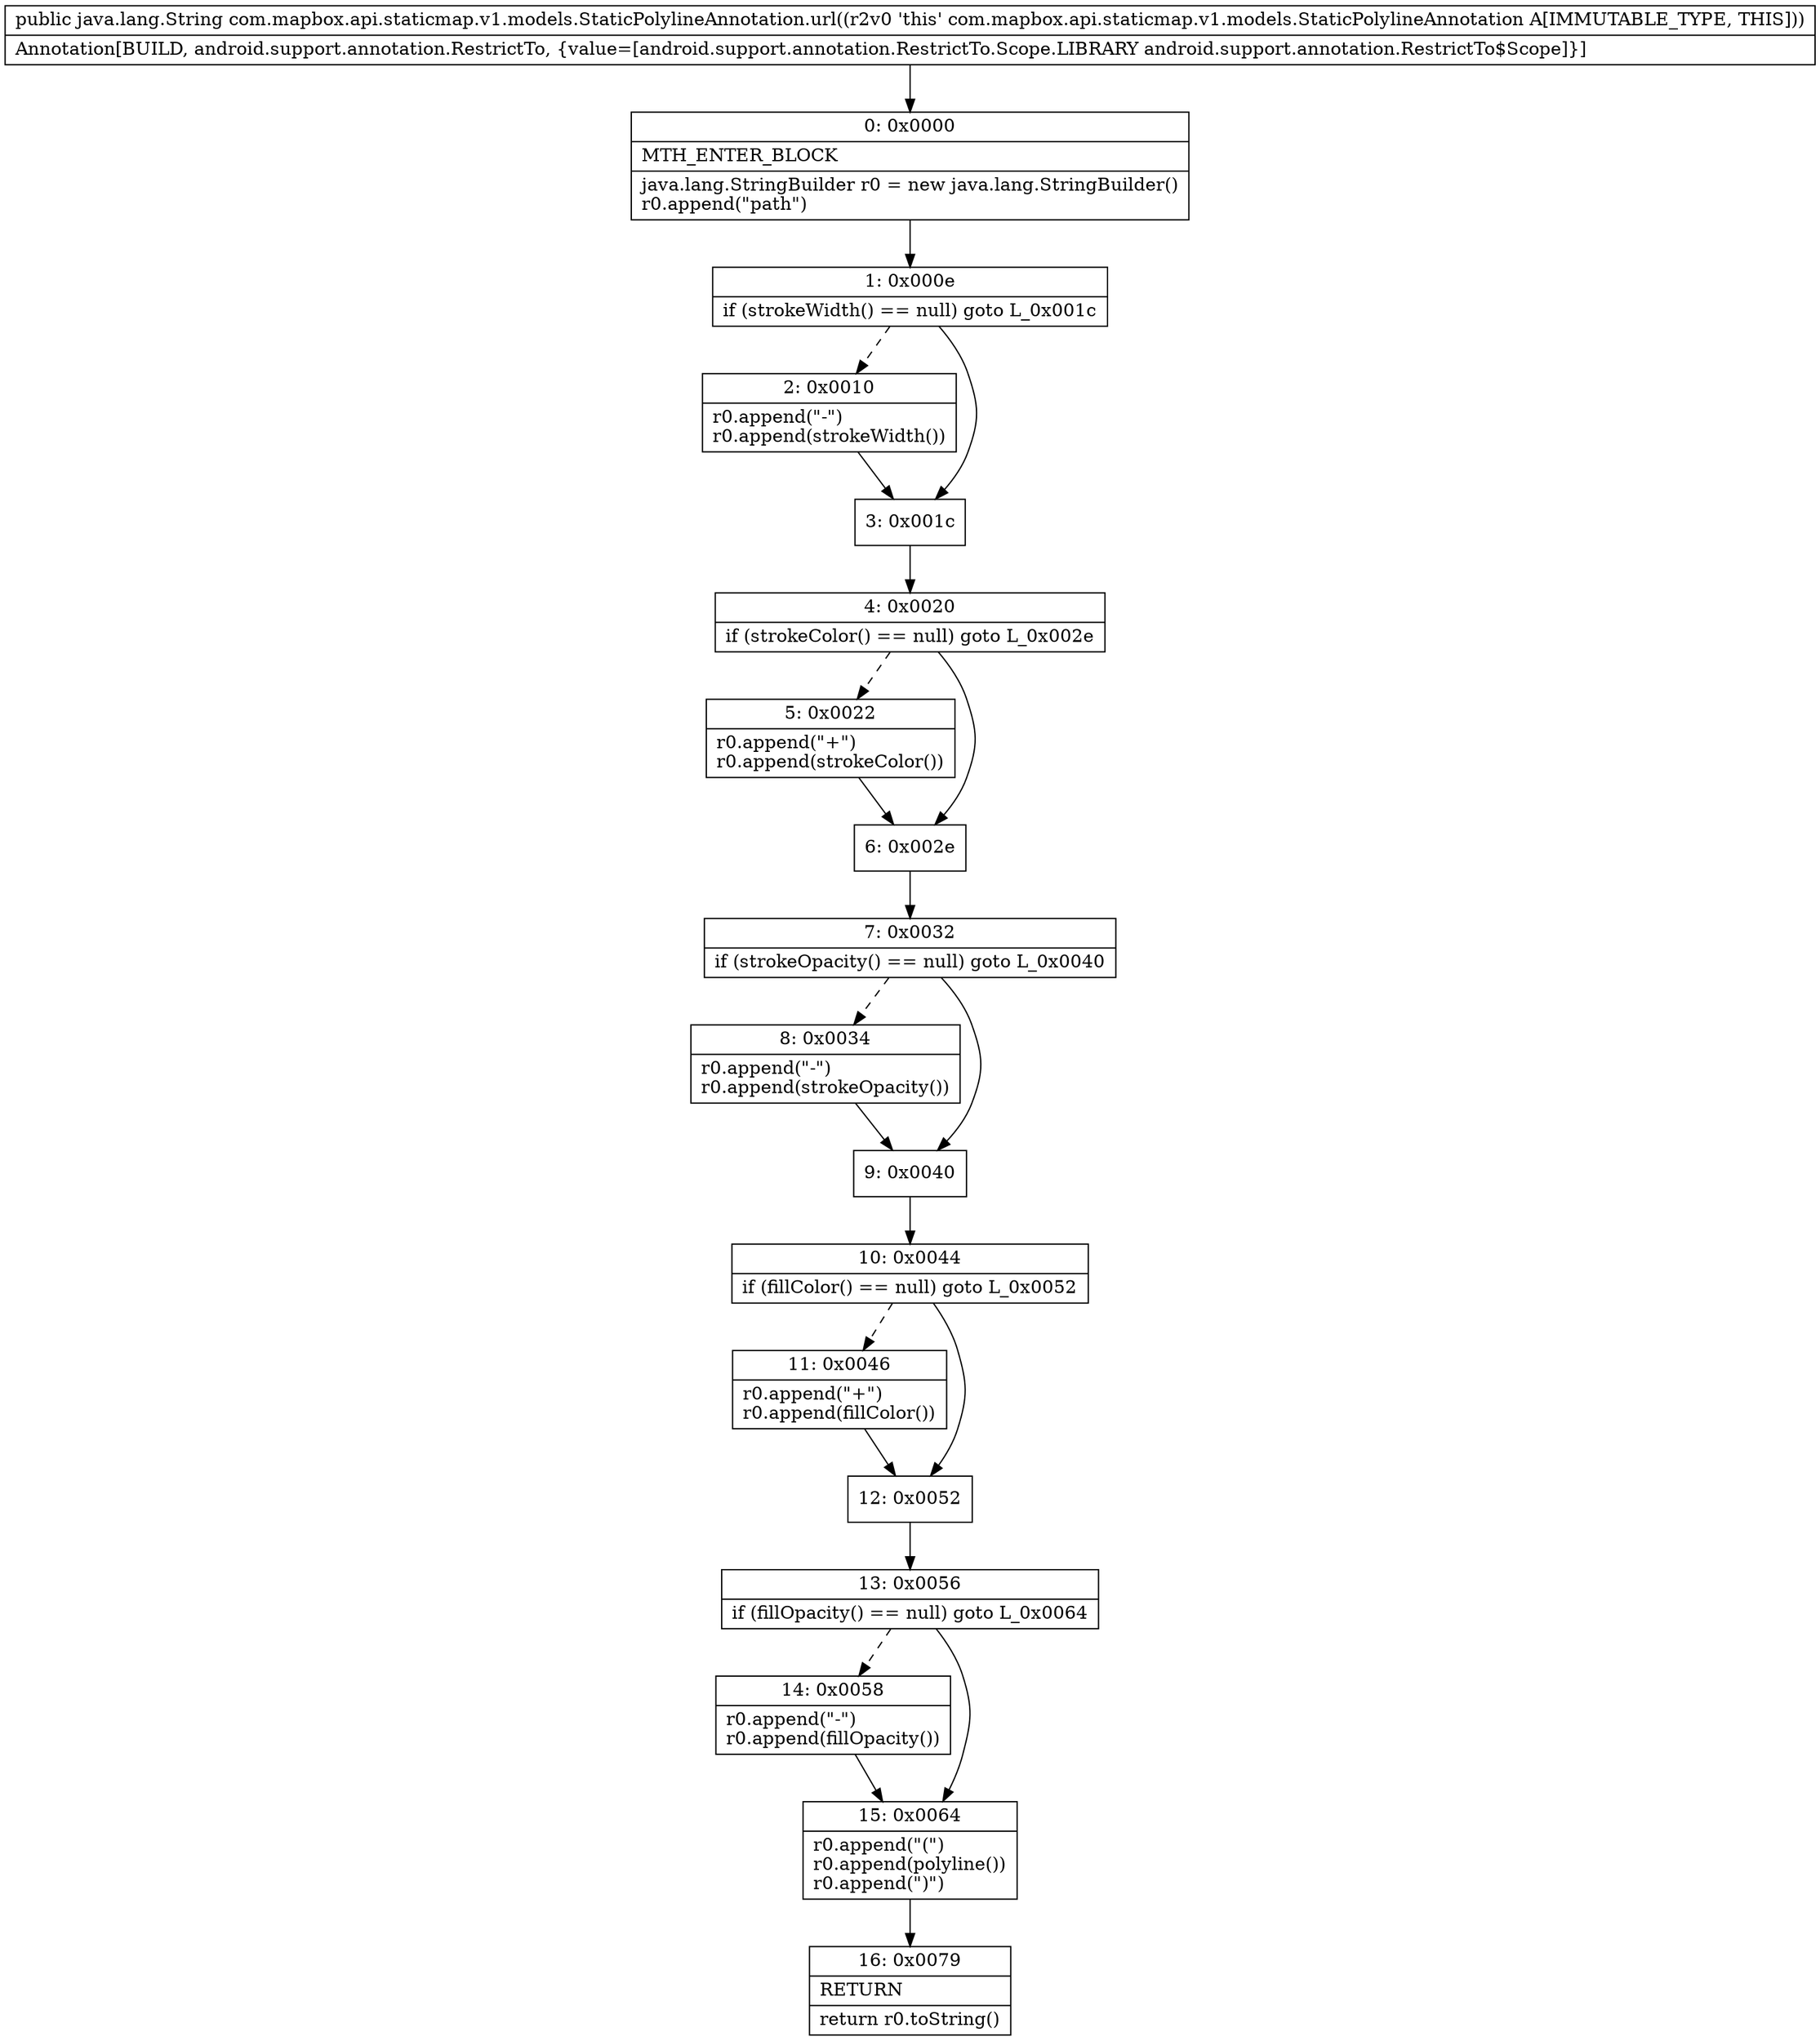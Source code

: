 digraph "CFG forcom.mapbox.api.staticmap.v1.models.StaticPolylineAnnotation.url()Ljava\/lang\/String;" {
Node_0 [shape=record,label="{0\:\ 0x0000|MTH_ENTER_BLOCK\l|java.lang.StringBuilder r0 = new java.lang.StringBuilder()\lr0.append(\"path\")\l}"];
Node_1 [shape=record,label="{1\:\ 0x000e|if (strokeWidth() == null) goto L_0x001c\l}"];
Node_2 [shape=record,label="{2\:\ 0x0010|r0.append(\"\-\")\lr0.append(strokeWidth())\l}"];
Node_3 [shape=record,label="{3\:\ 0x001c}"];
Node_4 [shape=record,label="{4\:\ 0x0020|if (strokeColor() == null) goto L_0x002e\l}"];
Node_5 [shape=record,label="{5\:\ 0x0022|r0.append(\"+\")\lr0.append(strokeColor())\l}"];
Node_6 [shape=record,label="{6\:\ 0x002e}"];
Node_7 [shape=record,label="{7\:\ 0x0032|if (strokeOpacity() == null) goto L_0x0040\l}"];
Node_8 [shape=record,label="{8\:\ 0x0034|r0.append(\"\-\")\lr0.append(strokeOpacity())\l}"];
Node_9 [shape=record,label="{9\:\ 0x0040}"];
Node_10 [shape=record,label="{10\:\ 0x0044|if (fillColor() == null) goto L_0x0052\l}"];
Node_11 [shape=record,label="{11\:\ 0x0046|r0.append(\"+\")\lr0.append(fillColor())\l}"];
Node_12 [shape=record,label="{12\:\ 0x0052}"];
Node_13 [shape=record,label="{13\:\ 0x0056|if (fillOpacity() == null) goto L_0x0064\l}"];
Node_14 [shape=record,label="{14\:\ 0x0058|r0.append(\"\-\")\lr0.append(fillOpacity())\l}"];
Node_15 [shape=record,label="{15\:\ 0x0064|r0.append(\"(\")\lr0.append(polyline())\lr0.append(\")\")\l}"];
Node_16 [shape=record,label="{16\:\ 0x0079|RETURN\l|return r0.toString()\l}"];
MethodNode[shape=record,label="{public java.lang.String com.mapbox.api.staticmap.v1.models.StaticPolylineAnnotation.url((r2v0 'this' com.mapbox.api.staticmap.v1.models.StaticPolylineAnnotation A[IMMUTABLE_TYPE, THIS]))  | Annotation[BUILD, android.support.annotation.RestrictTo, \{value=[android.support.annotation.RestrictTo.Scope.LIBRARY android.support.annotation.RestrictTo$Scope]\}]\l}"];
MethodNode -> Node_0;
Node_0 -> Node_1;
Node_1 -> Node_2[style=dashed];
Node_1 -> Node_3;
Node_2 -> Node_3;
Node_3 -> Node_4;
Node_4 -> Node_5[style=dashed];
Node_4 -> Node_6;
Node_5 -> Node_6;
Node_6 -> Node_7;
Node_7 -> Node_8[style=dashed];
Node_7 -> Node_9;
Node_8 -> Node_9;
Node_9 -> Node_10;
Node_10 -> Node_11[style=dashed];
Node_10 -> Node_12;
Node_11 -> Node_12;
Node_12 -> Node_13;
Node_13 -> Node_14[style=dashed];
Node_13 -> Node_15;
Node_14 -> Node_15;
Node_15 -> Node_16;
}

